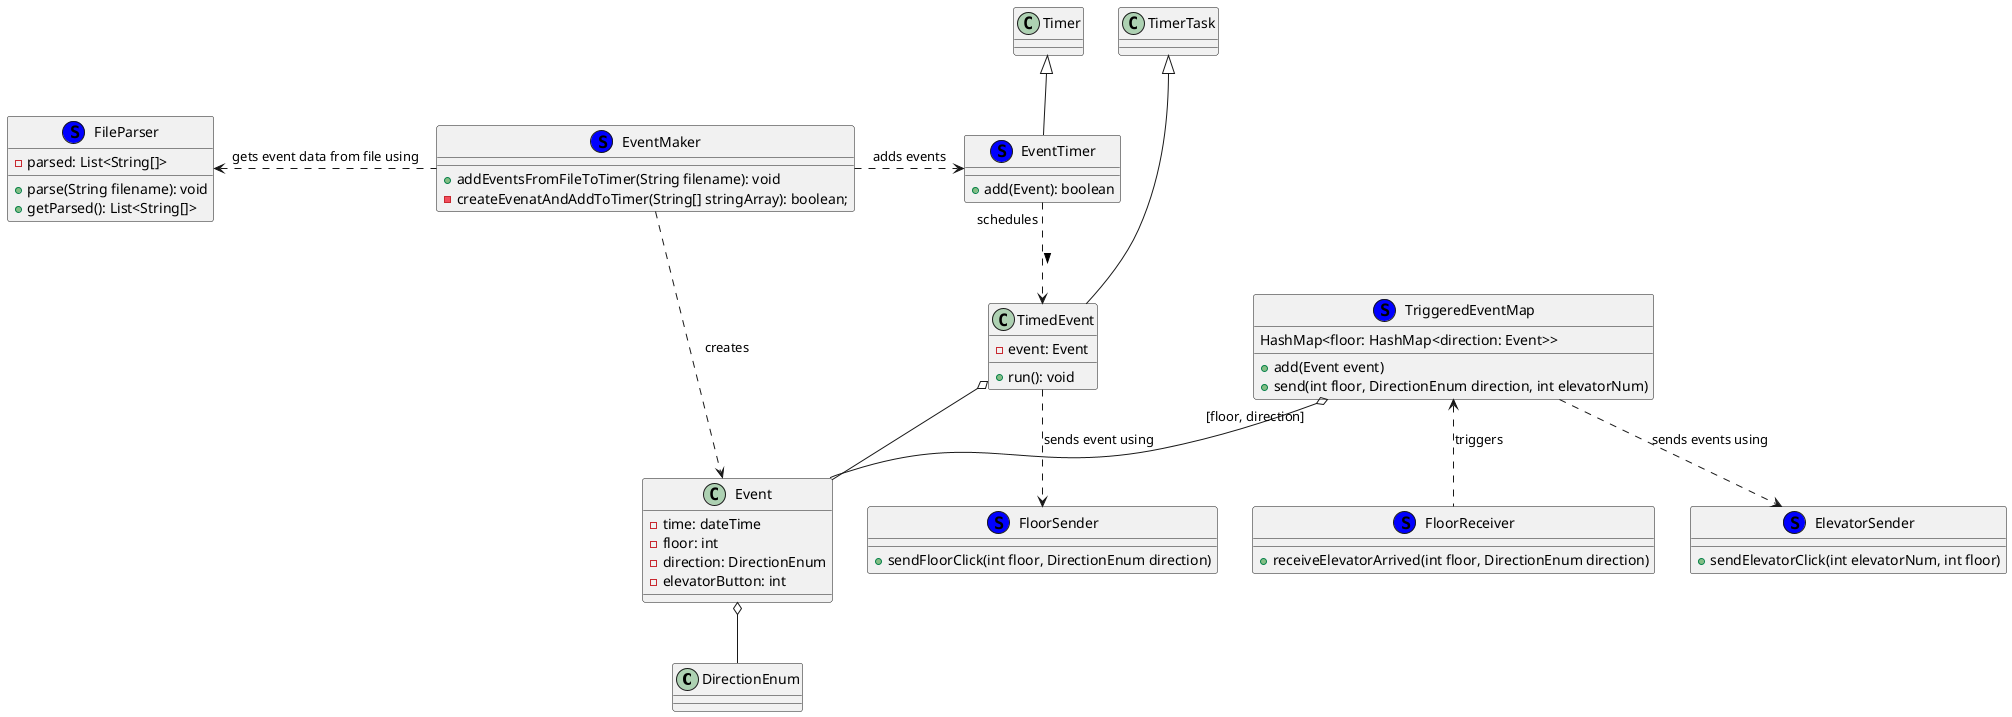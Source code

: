 @startuml

class DirectionEnum{
}
together {
  class Timer
  class TimerTask
}

TimerTask <|-- TimedEvent
Timer <|-- EventTimer
EventTimer ..> TimedEvent: "schedules" >

together {
  class FloorReceiver<<(S, blue)>>{
    + receiveElevatorArrived(int floor, DirectionEnum direction)
  }

  class ElevatorSender<<(S, blue)>>{
    + sendElevatorClick(int elevatorNum, int floor)
  }
  class FloorSender <<(S, blue)>>{
    + sendFloorClick(int floor, DirectionEnum direction)
  }
}

together {
  class EventTimer<<(S, blue)>>{
    + add(Event): boolean
  }

  class TriggeredEventMap<<(S, blue)>>{
    HashMap<floor: HashMap<direction: Event>>
    + add(Event event)
    + send(int floor, DirectionEnum direction, int elevatorNum)
  }

  class TimedEvent{
    - event: Event
    + run(): void
  }

}

together {
  class Event{
    - time: dateTime
    - floor: int
    - direction: DirectionEnum
    - elevatorButton: int
  }
}



together {
  class EventMaker<<(S, blue)>>{
    + addEventsFromFileToTimer(String filename): void
    - createEvenatAndAddToTimer(String[] stringArray): boolean;
  }
  class FileParser<<(S, blue)>>{
    - parsed: List<String[]>
    + parse(String filename): void
    + getParsed(): List<String[]>
  }
}

EventMaker .> Event: "creates"
EventMaker .> EventTimer: "adds events"

TriggeredEventMap "[floor, direction]" o-- Event
TimedEvent o-- Event

Event o-- DirectionEnum

TimedEvent ..> FloorSender: sends event using
TriggeredEventMap ..> ElevatorSender: sends events using
TriggeredEventMap <.. FloorReceiver: triggers

 FileParser <. EventMaker : gets event data from file using

@enduml

